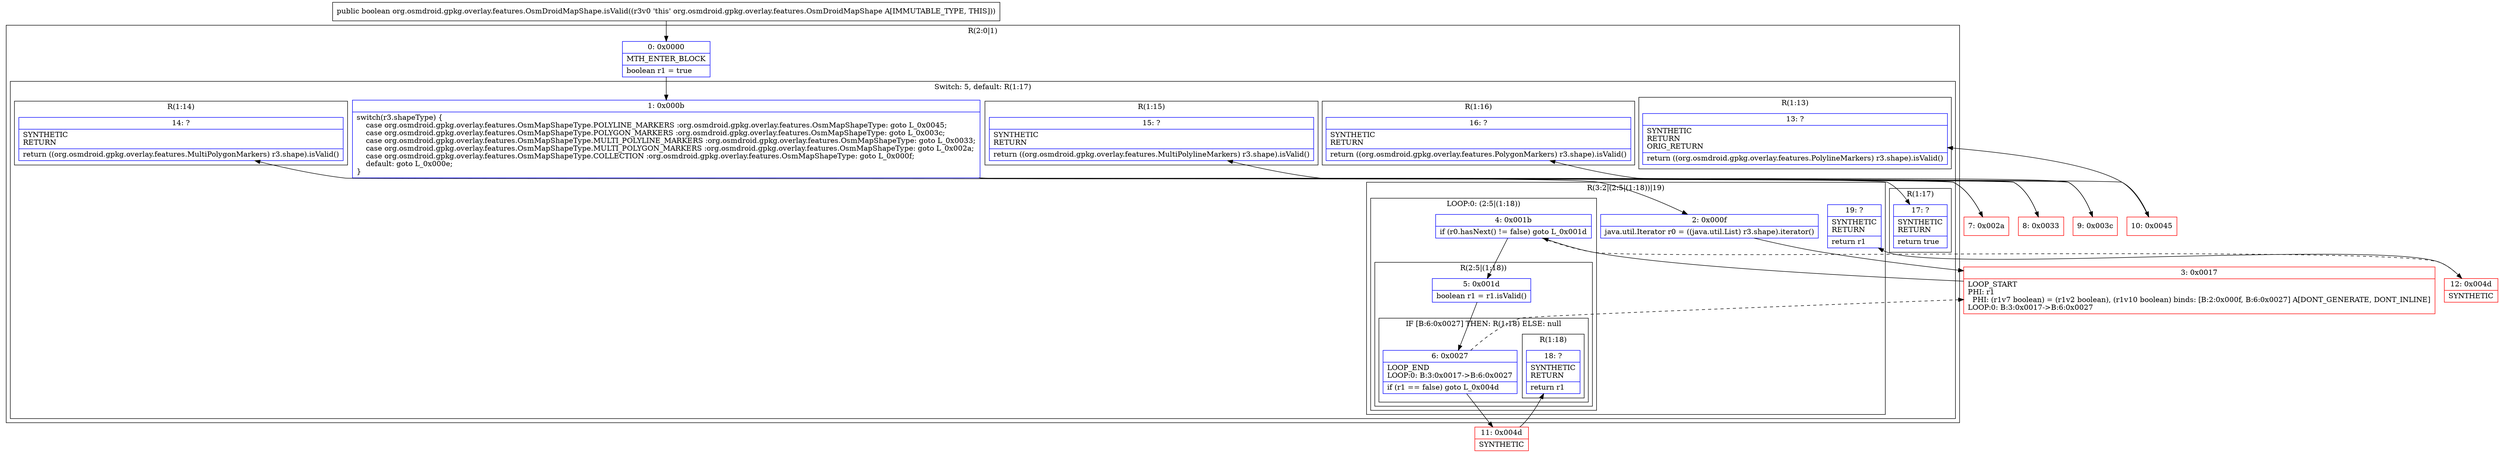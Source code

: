 digraph "CFG fororg.osmdroid.gpkg.overlay.features.OsmDroidMapShape.isValid()Z" {
subgraph cluster_Region_384348714 {
label = "R(2:0|1)";
node [shape=record,color=blue];
Node_0 [shape=record,label="{0\:\ 0x0000|MTH_ENTER_BLOCK\l|boolean r1 = true\l}"];
subgraph cluster_SwitchRegion_1739389537 {
label = "Switch: 5, default: R(1:17)";
node [shape=record,color=blue];
Node_1 [shape=record,label="{1\:\ 0x000b|switch(r3.shapeType) \{\l    case org.osmdroid.gpkg.overlay.features.OsmMapShapeType.POLYLINE_MARKERS :org.osmdroid.gpkg.overlay.features.OsmMapShapeType: goto L_0x0045;\l    case org.osmdroid.gpkg.overlay.features.OsmMapShapeType.POLYGON_MARKERS :org.osmdroid.gpkg.overlay.features.OsmMapShapeType: goto L_0x003c;\l    case org.osmdroid.gpkg.overlay.features.OsmMapShapeType.MULTI_POLYLINE_MARKERS :org.osmdroid.gpkg.overlay.features.OsmMapShapeType: goto L_0x0033;\l    case org.osmdroid.gpkg.overlay.features.OsmMapShapeType.MULTI_POLYGON_MARKERS :org.osmdroid.gpkg.overlay.features.OsmMapShapeType: goto L_0x002a;\l    case org.osmdroid.gpkg.overlay.features.OsmMapShapeType.COLLECTION :org.osmdroid.gpkg.overlay.features.OsmMapShapeType: goto L_0x000f;\l    default: goto L_0x000e;\l\}\l}"];
subgraph cluster_Region_256859226 {
label = "R(1:13)";
node [shape=record,color=blue];
Node_13 [shape=record,label="{13\:\ ?|SYNTHETIC\lRETURN\lORIG_RETURN\l|return ((org.osmdroid.gpkg.overlay.features.PolylineMarkers) r3.shape).isValid()\l}"];
}
subgraph cluster_Region_1587787256 {
label = "R(1:16)";
node [shape=record,color=blue];
Node_16 [shape=record,label="{16\:\ ?|SYNTHETIC\lRETURN\l|return ((org.osmdroid.gpkg.overlay.features.PolygonMarkers) r3.shape).isValid()\l}"];
}
subgraph cluster_Region_525527175 {
label = "R(1:15)";
node [shape=record,color=blue];
Node_15 [shape=record,label="{15\:\ ?|SYNTHETIC\lRETURN\l|return ((org.osmdroid.gpkg.overlay.features.MultiPolylineMarkers) r3.shape).isValid()\l}"];
}
subgraph cluster_Region_523073278 {
label = "R(1:14)";
node [shape=record,color=blue];
Node_14 [shape=record,label="{14\:\ ?|SYNTHETIC\lRETURN\l|return ((org.osmdroid.gpkg.overlay.features.MultiPolygonMarkers) r3.shape).isValid()\l}"];
}
subgraph cluster_Region_519457501 {
label = "R(3:2|(2:5|(1:18))|19)";
node [shape=record,color=blue];
Node_2 [shape=record,label="{2\:\ 0x000f|java.util.Iterator r0 = ((java.util.List) r3.shape).iterator()\l}"];
subgraph cluster_LoopRegion_1794458829 {
label = "LOOP:0: (2:5|(1:18))";
node [shape=record,color=blue];
Node_4 [shape=record,label="{4\:\ 0x001b|if (r0.hasNext() != false) goto L_0x001d\l}"];
subgraph cluster_Region_443985593 {
label = "R(2:5|(1:18))";
node [shape=record,color=blue];
Node_5 [shape=record,label="{5\:\ 0x001d|boolean r1 = r1.isValid()\l}"];
subgraph cluster_IfRegion_2083793820 {
label = "IF [B:6:0x0027] THEN: R(1:18) ELSE: null";
node [shape=record,color=blue];
Node_6 [shape=record,label="{6\:\ 0x0027|LOOP_END\lLOOP:0: B:3:0x0017\-\>B:6:0x0027\l|if (r1 == false) goto L_0x004d\l}"];
subgraph cluster_Region_790544338 {
label = "R(1:18)";
node [shape=record,color=blue];
Node_18 [shape=record,label="{18\:\ ?|SYNTHETIC\lRETURN\l|return r1\l}"];
}
}
}
}
Node_19 [shape=record,label="{19\:\ ?|SYNTHETIC\lRETURN\l|return r1\l}"];
}
subgraph cluster_Region_700063774 {
label = "R(1:17)";
node [shape=record,color=blue];
Node_17 [shape=record,label="{17\:\ ?|SYNTHETIC\lRETURN\l|return true\l}"];
}
}
}
Node_3 [shape=record,color=red,label="{3\:\ 0x0017|LOOP_START\lPHI: r1 \l  PHI: (r1v7 boolean) = (r1v2 boolean), (r1v10 boolean) binds: [B:2:0x000f, B:6:0x0027] A[DONT_GENERATE, DONT_INLINE]\lLOOP:0: B:3:0x0017\-\>B:6:0x0027\l}"];
Node_7 [shape=record,color=red,label="{7\:\ 0x002a}"];
Node_8 [shape=record,color=red,label="{8\:\ 0x0033}"];
Node_9 [shape=record,color=red,label="{9\:\ 0x003c}"];
Node_10 [shape=record,color=red,label="{10\:\ 0x0045}"];
Node_11 [shape=record,color=red,label="{11\:\ 0x004d|SYNTHETIC\l}"];
Node_12 [shape=record,color=red,label="{12\:\ 0x004d|SYNTHETIC\l}"];
MethodNode[shape=record,label="{public boolean org.osmdroid.gpkg.overlay.features.OsmDroidMapShape.isValid((r3v0 'this' org.osmdroid.gpkg.overlay.features.OsmDroidMapShape A[IMMUTABLE_TYPE, THIS])) }"];
MethodNode -> Node_0;
Node_0 -> Node_1;
Node_1 -> Node_2;
Node_1 -> Node_7;
Node_1 -> Node_8;
Node_1 -> Node_9;
Node_1 -> Node_10;
Node_1 -> Node_17;
Node_2 -> Node_3;
Node_4 -> Node_5;
Node_4 -> Node_12[style=dashed];
Node_5 -> Node_6;
Node_6 -> Node_3[style=dashed];
Node_6 -> Node_11;
Node_3 -> Node_4;
Node_7 -> Node_14;
Node_8 -> Node_15;
Node_9 -> Node_16;
Node_10 -> Node_13;
Node_11 -> Node_18;
Node_12 -> Node_19;
}

